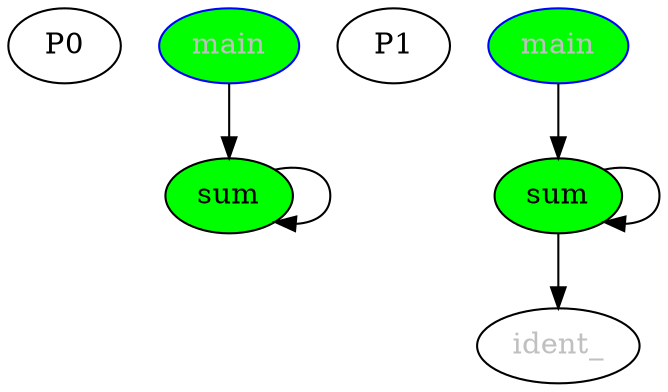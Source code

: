 digraph G{
subgraph G0{ 
side0[label = P0]
node[color = black];
sum0[label = "sum",fontcolor = "black"];
main0[label = "main",fontcolor = "grey"];
sum0[shape = "ellipse",  style = "filled", fillcolor = "green"]
main0[shape = "ellipse", color = "blue", style = "filled", fillcolor = "green"]
sum0->sum0
main0->sum0
}
subgraph G1{ 
side1[label = P1]
node[color = black];
sum1[label = "sum",fontcolor = "black"];
main1[label = "main",fontcolor = "grey"];
ident_1[label = "ident_",fontcolor = "grey"];
sum1[shape = "ellipse",  style = "filled", fillcolor = "green"]
main1[shape = "ellipse", color = "blue", style = "filled", fillcolor = "green"]
ident_1[shape = "ellipse",  style = "filled", fillcolor = "white"]
sum1->sum1
main1->sum1
sum1->ident_1
}
}
